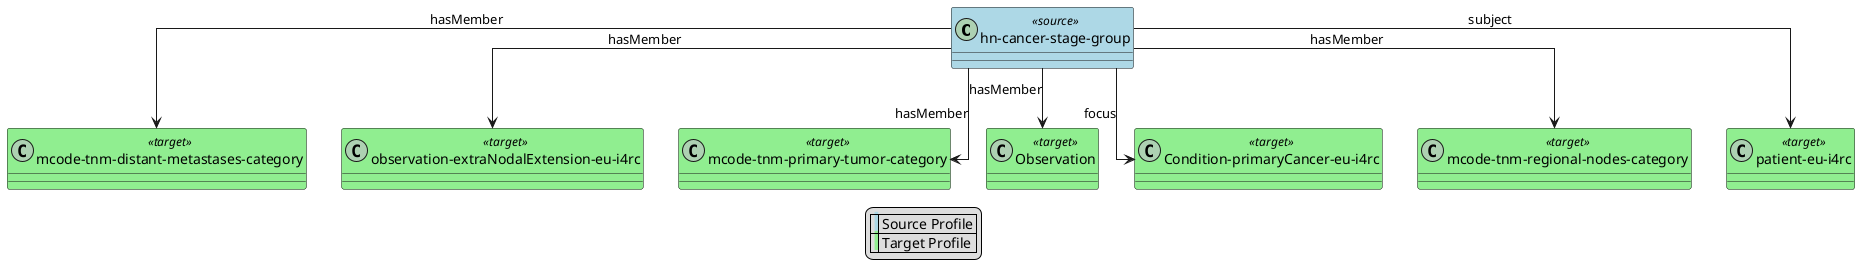 
@startuml
!define RECTANGLE class
skinparam linetype ortho

skinparam class {
    BackgroundColor<<source>> LightBlue
    BackgroundColor<<target>> LightGreen
}
RECTANGLE hncancerstagegroup as "hn-cancer-stage-group" <<source>> [[StructureDefinition-hn-cancer-stage-group.html]]
RECTANGLE mcodetnmdistantmetastasescategory as "mcode-tnm-distant-metastases-category" <<target>> [[StructureDefinition-mcode-tnm-distant-metastases-category.html]]
RECTANGLE observationextraNodalExtensioneui4rc as "observation-extraNodalExtension-eu-i4rc" <<target>> [[StructureDefinition-observation-extraNodalExtension-eu-i4rc.html]]
RECTANGLE mcodetnmprimarytumorcategory as "mcode-tnm-primary-tumor-category" <<target>> [[StructureDefinition-mcode-tnm-primary-tumor-category.html]]
RECTANGLE Observation as "Observation" <<target>> [[StructureDefinition-Observation.html]]
RECTANGLE ConditionprimaryCancereui4rc as "Condition-primaryCancer-eu-i4rc" <<target>> [[StructureDefinition-Condition-primaryCancer-eu-i4rc.html]]
RECTANGLE mcodetnmregionalnodescategory as "mcode-tnm-regional-nodes-category" <<target>> [[StructureDefinition-mcode-tnm-regional-nodes-category.html]]
RECTANGLE patienteui4rc as "patient-eu-i4rc" <<target>> [[StructureDefinition-patient-eu-i4rc.html]]
hncancerstagegroup --> patienteui4rc : "subject"
hncancerstagegroup --> ConditionprimaryCancereui4rc : "focus"
hncancerstagegroup --> Observation : "hasMember"
hncancerstagegroup --> mcodetnmprimarytumorcategory : "hasMember"
hncancerstagegroup --> mcodetnmregionalnodescategory : "hasMember"
hncancerstagegroup --> mcodetnmdistantmetastasescategory : "hasMember"
hncancerstagegroup --> observationextraNodalExtensioneui4rc : "hasMember"

legend
  | <back:LightBlue> | Source Profile |
  | <back:LightGreen> | Target Profile |
endlegend

@enduml
